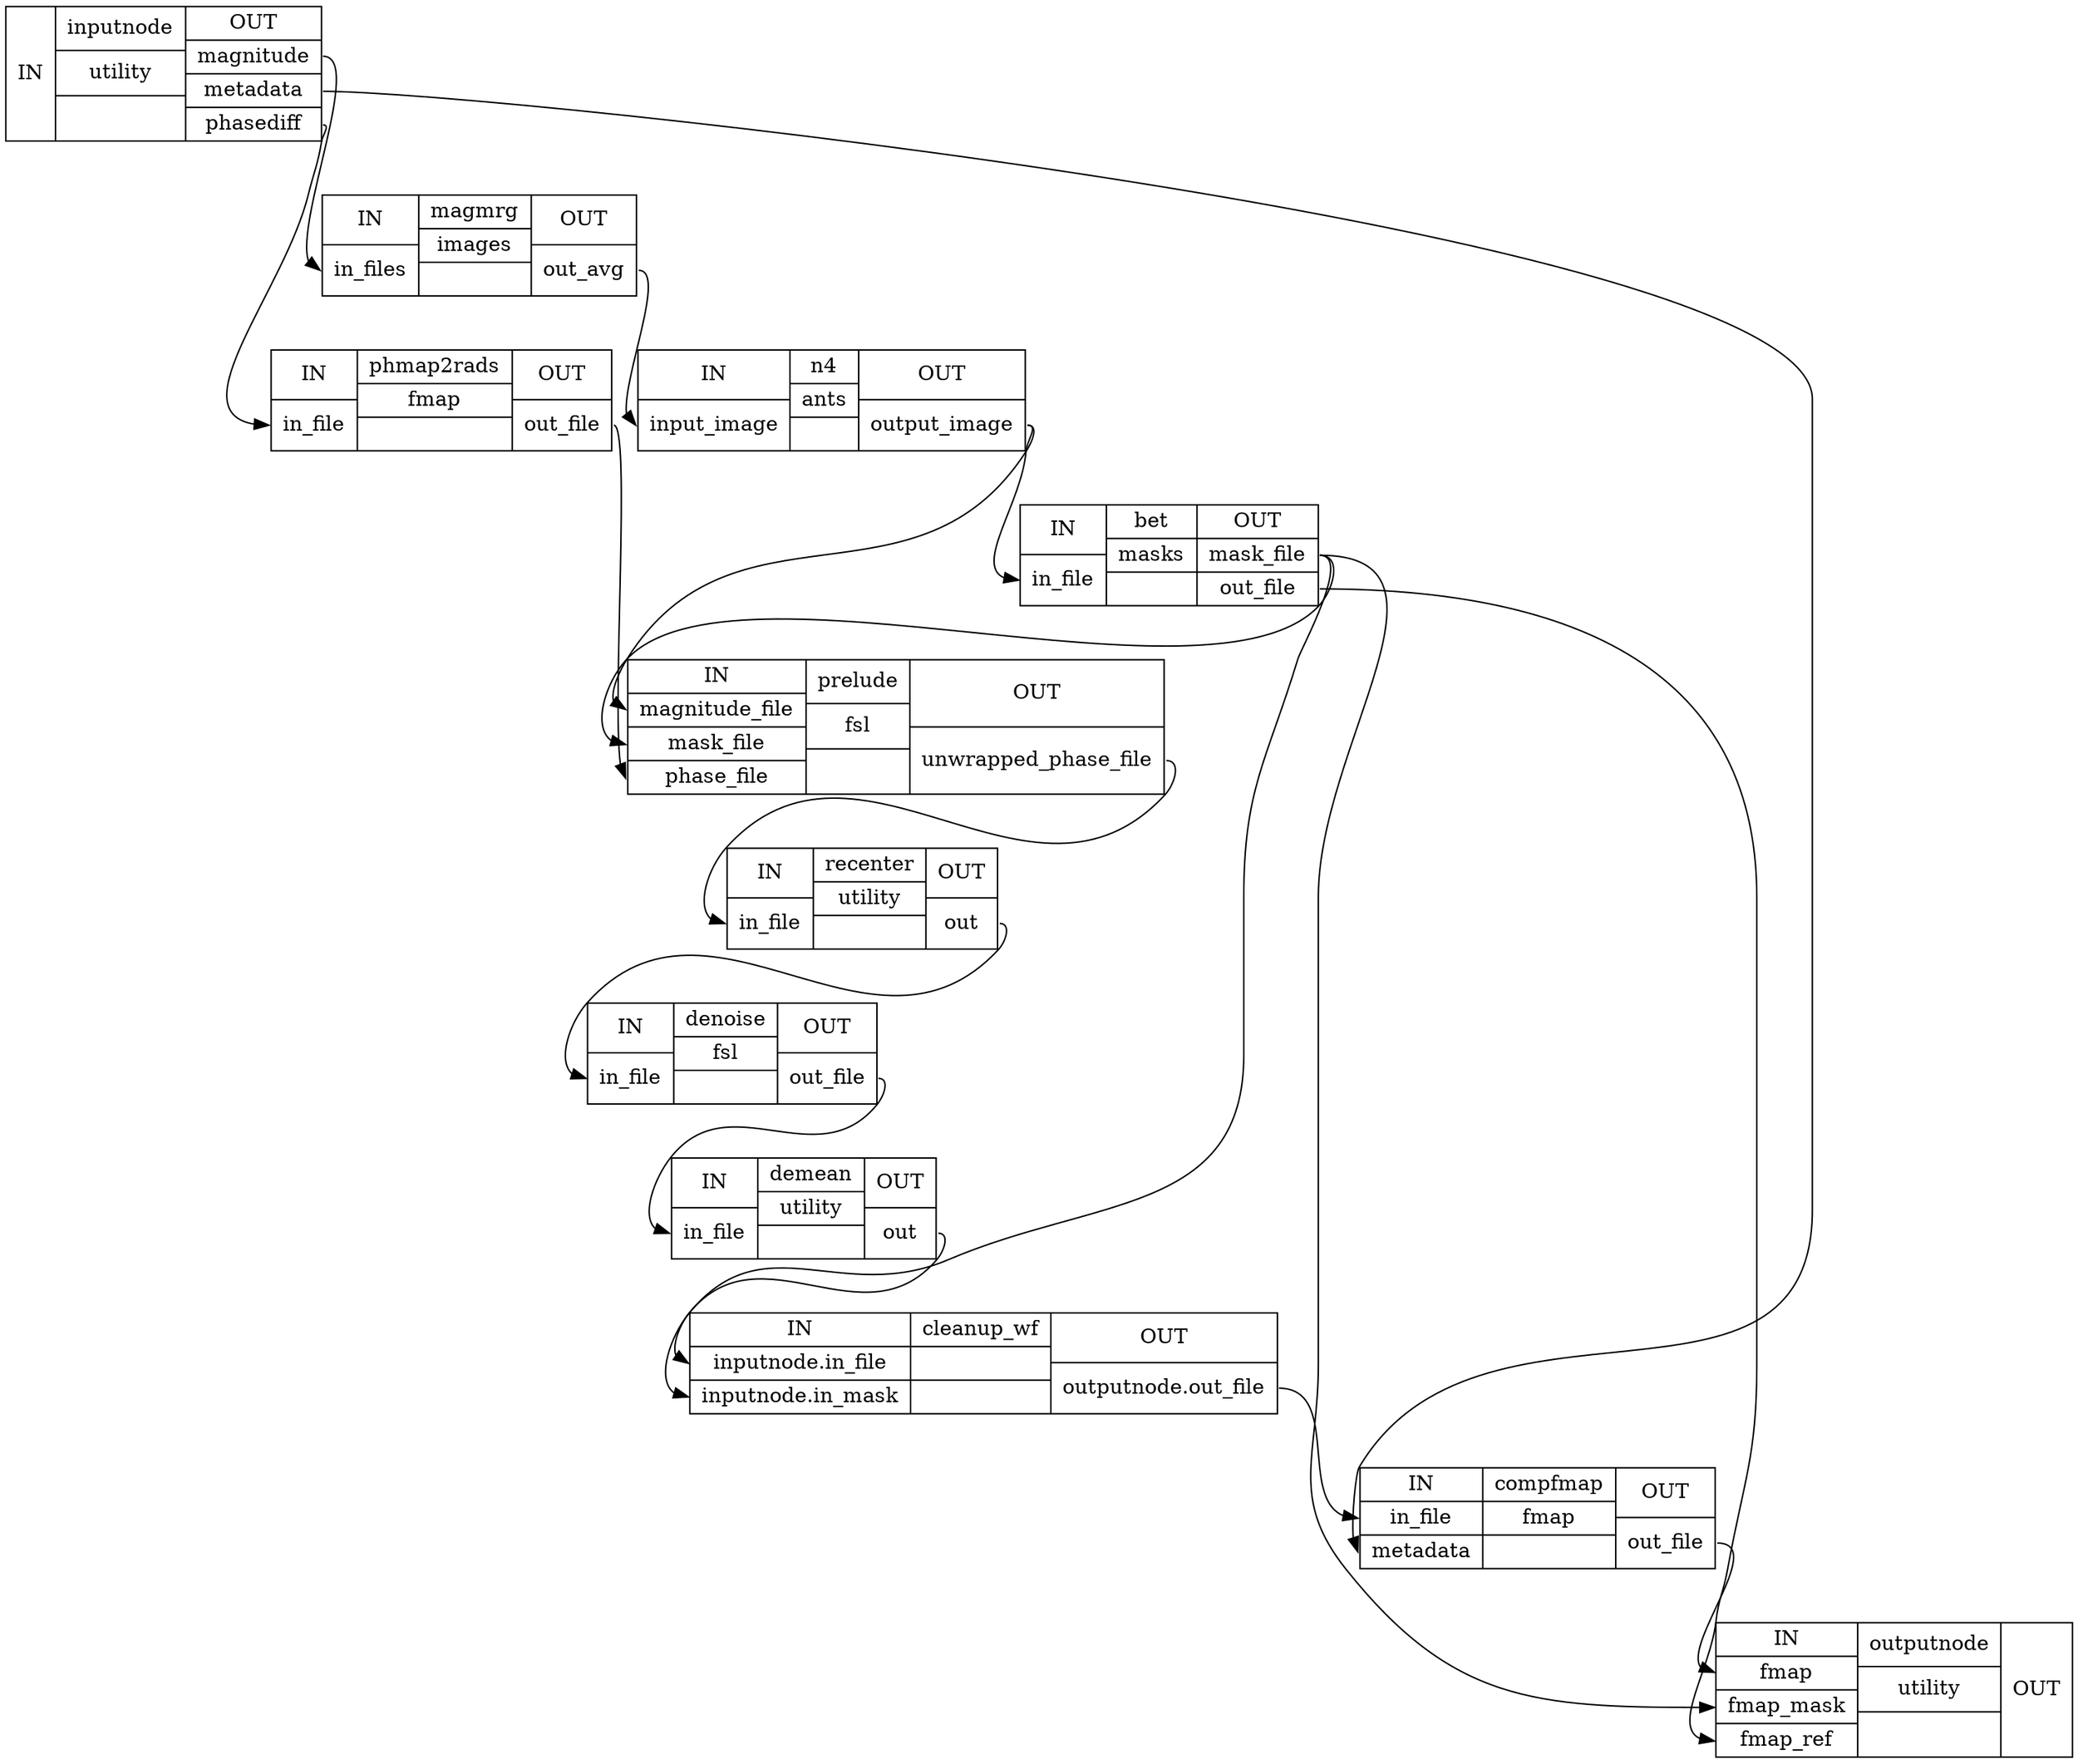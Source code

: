 digraph structs {
node [shape=record];
phdiff_wfinputnode [label="{IN}|{ inputnode | utility |  }|{OUT|<outmagnitude> magnitude|<outmetadata> metadata|<outphasediff> phasediff}"];
phdiff_wfphmap2rads [label="{IN|<ininfile> in_file}|{ phmap2rads | fmap |  }|{OUT|<outoutfile> out_file}"];
phdiff_wfmagmrg [label="{IN|<ininfiles> in_files}|{ magmrg | images |  }|{OUT|<outoutavg> out_avg}"];
phdiff_wfn4 [label="{IN|<ininputimage> input_image}|{ n4 | ants |  }|{OUT|<outoutputimage> output_image}"];
phdiff_wfbet [label="{IN|<ininfile> in_file}|{ bet | masks |  }|{OUT|<outmaskfile> mask_file|<outoutfile> out_file}"];
phdiff_wfprelude [label="{IN|<inmagnitudefile> magnitude_file|<inmaskfile> mask_file|<inphasefile> phase_file}|{ prelude | fsl |  }|{OUT|<outunwrappedphasefile> unwrapped_phase_file}"];
phdiff_wfrecenter [label="{IN|<ininfile> in_file}|{ recenter | utility |  }|{OUT|<outout> out}"];
phdiff_wfdenoise [label="{IN|<ininfile> in_file}|{ denoise | fsl |  }|{OUT|<outoutfile> out_file}"];
phdiff_wfdemean [label="{IN|<ininfile> in_file}|{ demean | utility |  }|{OUT|<outout> out}"];
phdiff_wfcleanup_wf [label="{IN|<ininputnodeinfile> inputnode.in_file|<ininputnodeinmask> inputnode.in_mask}|{ cleanup_wf |  |  }|{OUT|<outoutputnodeoutfile> outputnode.out_file}"];
phdiff_wfcompfmap [label="{IN|<ininfile> in_file|<inmetadata> metadata}|{ compfmap | fmap |  }|{OUT|<outoutfile> out_file}"];
phdiff_wfoutputnode [label="{IN|<infmap> fmap|<infmapmask> fmap_mask|<infmapref> fmap_ref}|{ outputnode | utility |  }|{OUT}"];
phdiff_wfbet:outmaskfile:e -> phdiff_wfcleanup_wf:ininputnodeinmask:w;
phdiff_wfbet:outmaskfile:e -> phdiff_wfoutputnode:infmapmask:w;
phdiff_wfbet:outmaskfile:e -> phdiff_wfprelude:inmaskfile:w;
phdiff_wfbet:outoutfile:e -> phdiff_wfoutputnode:infmapref:w;
phdiff_wfcleanup_wf:outoutputnodeoutfile:e -> phdiff_wfcompfmap:ininfile:w;
phdiff_wfcompfmap:outoutfile:e -> phdiff_wfoutputnode:infmap:w;
phdiff_wfdemean:outout:e -> phdiff_wfcleanup_wf:ininputnodeinfile:w;
phdiff_wfdenoise:outoutfile:e -> phdiff_wfdemean:ininfile:w;
phdiff_wfinputnode:outmagnitude:e -> phdiff_wfmagmrg:ininfiles:w;
phdiff_wfinputnode:outmetadata:e -> phdiff_wfcompfmap:inmetadata:w;
phdiff_wfinputnode:outphasediff:e -> phdiff_wfphmap2rads:ininfile:w;
phdiff_wfmagmrg:outoutavg:e -> phdiff_wfn4:ininputimage:w;
phdiff_wfn4:outoutputimage:e -> phdiff_wfbet:ininfile:w;
phdiff_wfn4:outoutputimage:e -> phdiff_wfprelude:inmagnitudefile:w;
phdiff_wfphmap2rads:outoutfile:e -> phdiff_wfprelude:inphasefile:w;
phdiff_wfprelude:outunwrappedphasefile:e -> phdiff_wfrecenter:ininfile:w;
phdiff_wfrecenter:outout:e -> phdiff_wfdenoise:ininfile:w;
}